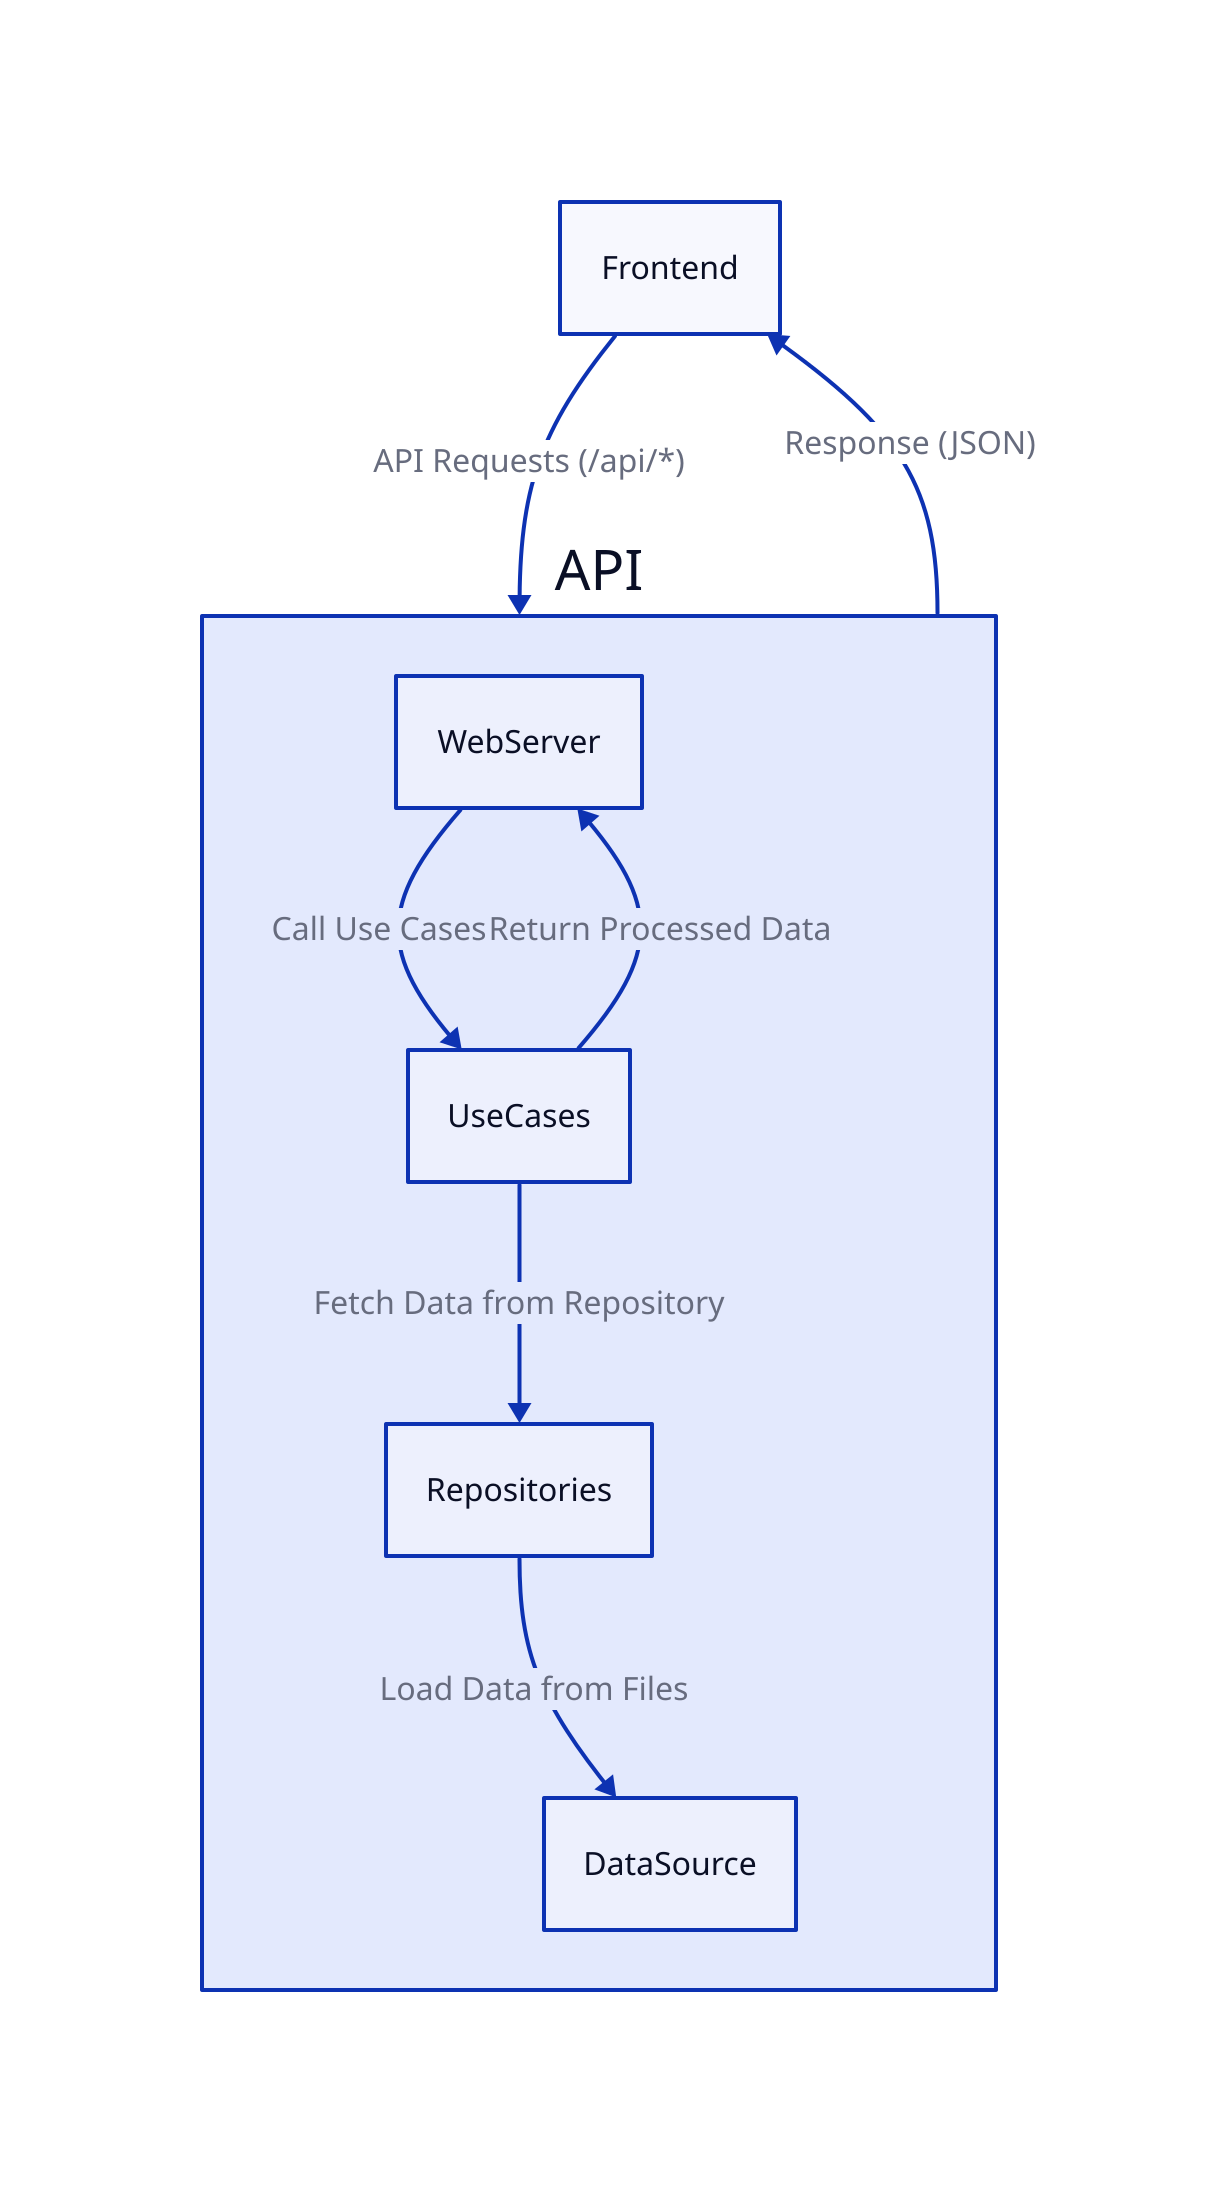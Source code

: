 Frontend -> API: "API Requests (/api/*)"
API: {
  label: "API"

  WebServer -> UseCases: "Call Use Cases"
  UseCases -> Repositories: "Fetch Data from Repository"
  Repositories -> DataSource: "Load Data from Files"
  
  WebServer <- UseCases: "Return Processed Data"  
}

API -> Frontend: "Response (JSON)"
